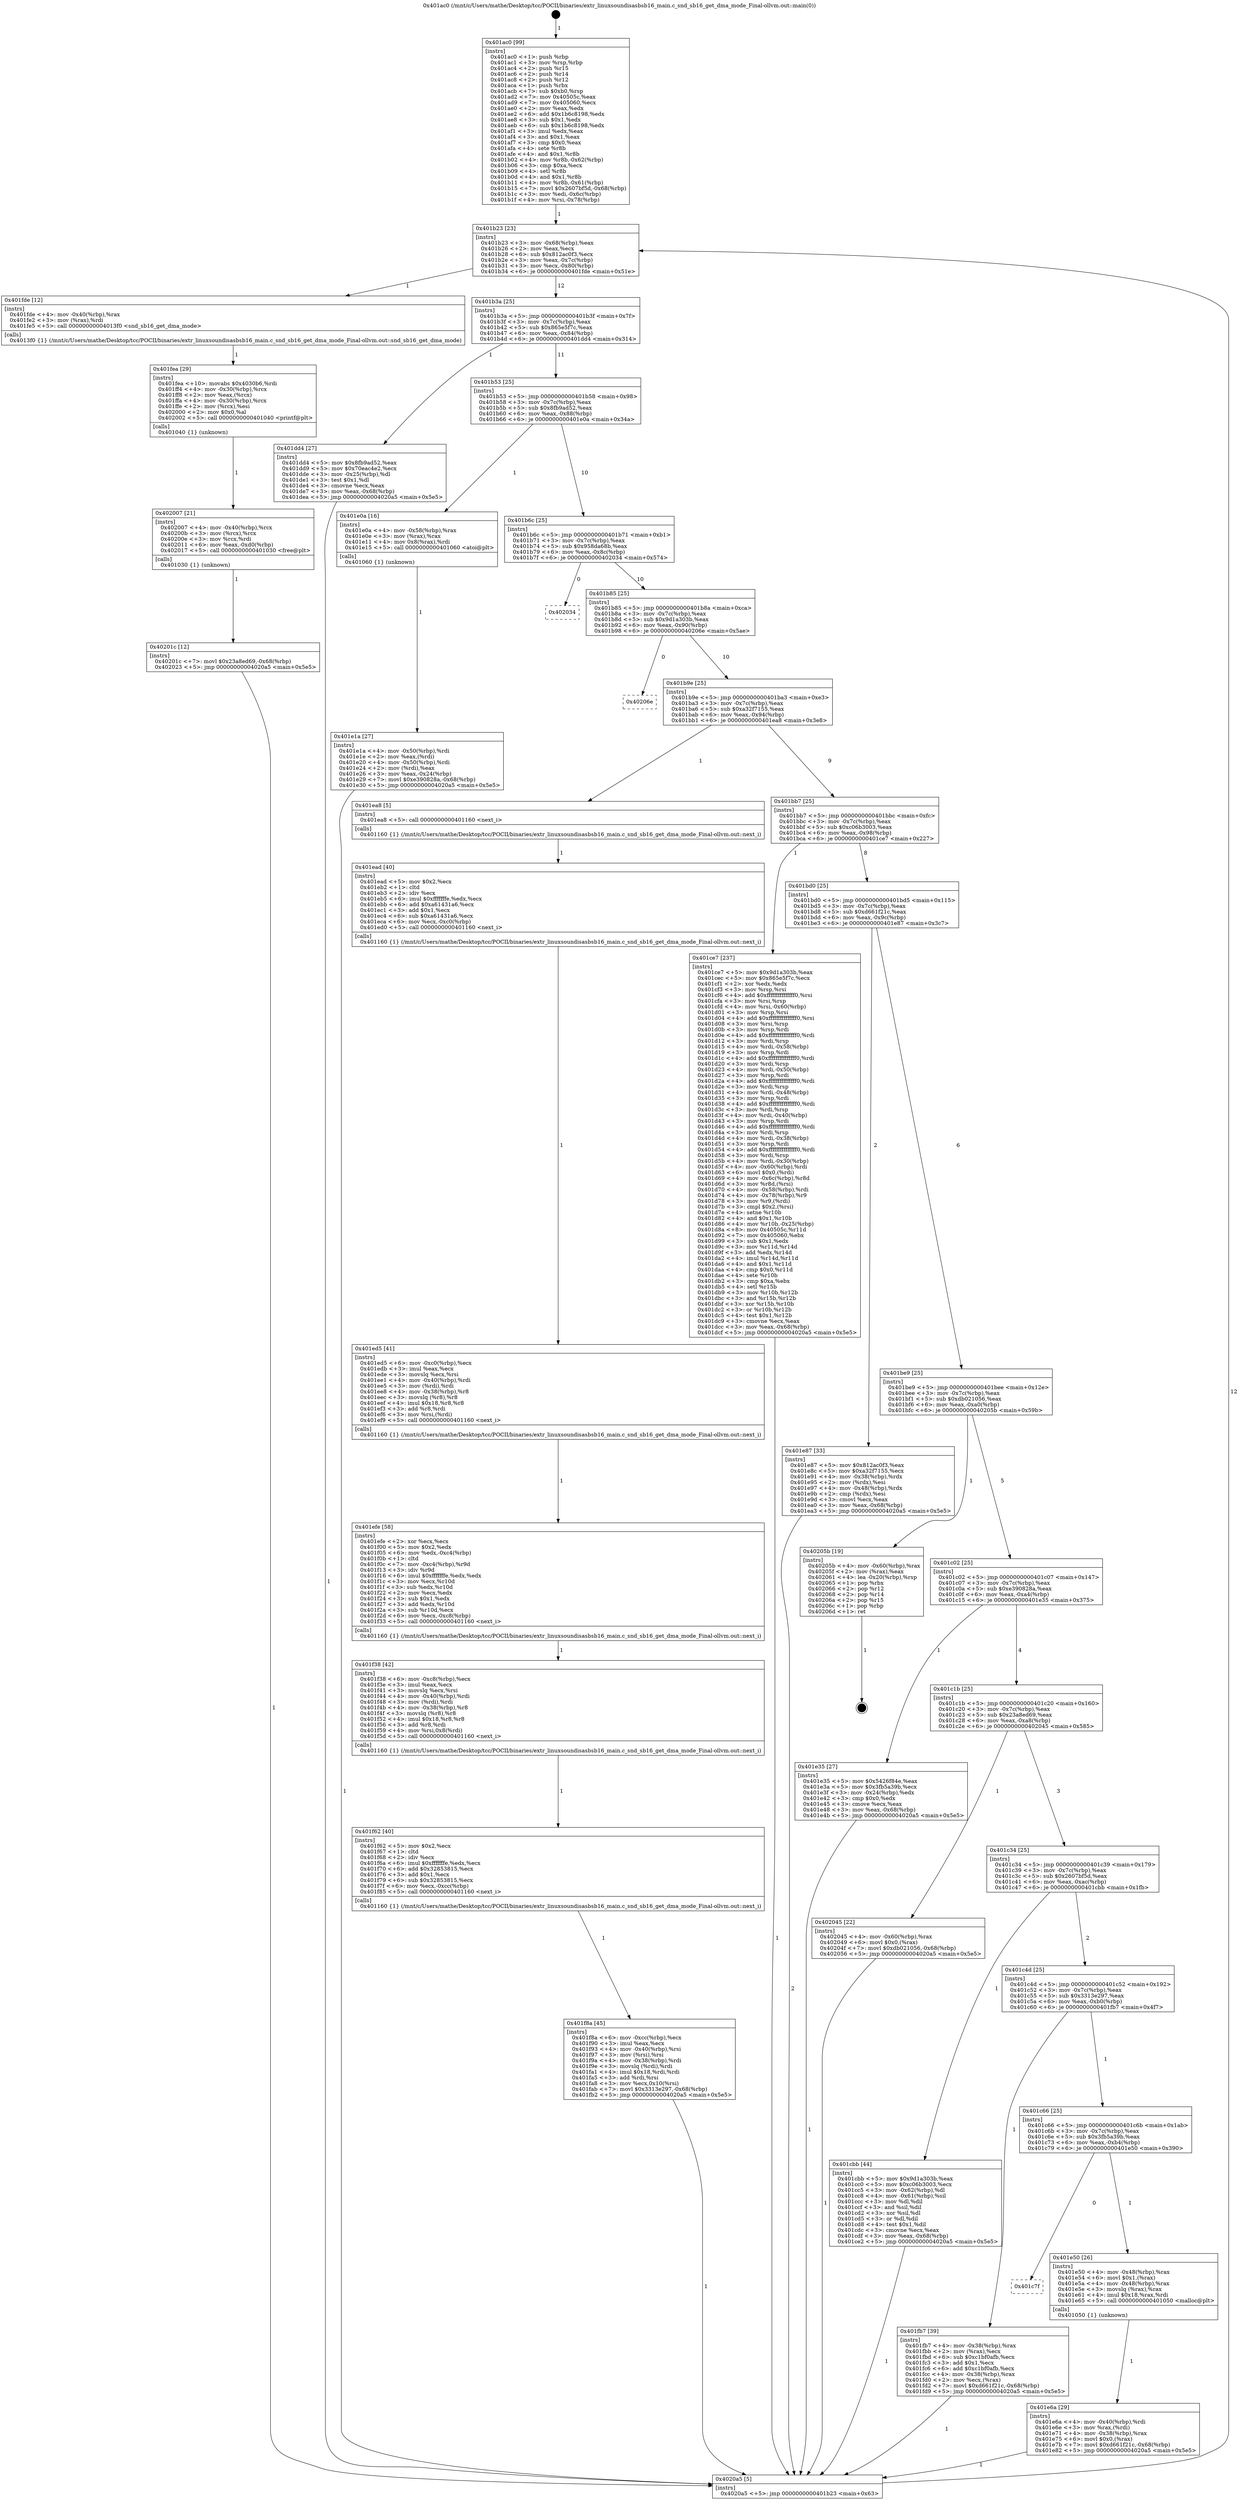 digraph "0x401ac0" {
  label = "0x401ac0 (/mnt/c/Users/mathe/Desktop/tcc/POCII/binaries/extr_linuxsoundisasbsb16_main.c_snd_sb16_get_dma_mode_Final-ollvm.out::main(0))"
  labelloc = "t"
  node[shape=record]

  Entry [label="",width=0.3,height=0.3,shape=circle,fillcolor=black,style=filled]
  "0x401b23" [label="{
     0x401b23 [23]\l
     | [instrs]\l
     &nbsp;&nbsp;0x401b23 \<+3\>: mov -0x68(%rbp),%eax\l
     &nbsp;&nbsp;0x401b26 \<+2\>: mov %eax,%ecx\l
     &nbsp;&nbsp;0x401b28 \<+6\>: sub $0x812ac0f3,%ecx\l
     &nbsp;&nbsp;0x401b2e \<+3\>: mov %eax,-0x7c(%rbp)\l
     &nbsp;&nbsp;0x401b31 \<+3\>: mov %ecx,-0x80(%rbp)\l
     &nbsp;&nbsp;0x401b34 \<+6\>: je 0000000000401fde \<main+0x51e\>\l
  }"]
  "0x401fde" [label="{
     0x401fde [12]\l
     | [instrs]\l
     &nbsp;&nbsp;0x401fde \<+4\>: mov -0x40(%rbp),%rax\l
     &nbsp;&nbsp;0x401fe2 \<+3\>: mov (%rax),%rdi\l
     &nbsp;&nbsp;0x401fe5 \<+5\>: call 00000000004013f0 \<snd_sb16_get_dma_mode\>\l
     | [calls]\l
     &nbsp;&nbsp;0x4013f0 \{1\} (/mnt/c/Users/mathe/Desktop/tcc/POCII/binaries/extr_linuxsoundisasbsb16_main.c_snd_sb16_get_dma_mode_Final-ollvm.out::snd_sb16_get_dma_mode)\l
  }"]
  "0x401b3a" [label="{
     0x401b3a [25]\l
     | [instrs]\l
     &nbsp;&nbsp;0x401b3a \<+5\>: jmp 0000000000401b3f \<main+0x7f\>\l
     &nbsp;&nbsp;0x401b3f \<+3\>: mov -0x7c(%rbp),%eax\l
     &nbsp;&nbsp;0x401b42 \<+5\>: sub $0x865e5f7c,%eax\l
     &nbsp;&nbsp;0x401b47 \<+6\>: mov %eax,-0x84(%rbp)\l
     &nbsp;&nbsp;0x401b4d \<+6\>: je 0000000000401dd4 \<main+0x314\>\l
  }"]
  Exit [label="",width=0.3,height=0.3,shape=circle,fillcolor=black,style=filled,peripheries=2]
  "0x401dd4" [label="{
     0x401dd4 [27]\l
     | [instrs]\l
     &nbsp;&nbsp;0x401dd4 \<+5\>: mov $0x8fb9ad52,%eax\l
     &nbsp;&nbsp;0x401dd9 \<+5\>: mov $0x70eac4e2,%ecx\l
     &nbsp;&nbsp;0x401dde \<+3\>: mov -0x25(%rbp),%dl\l
     &nbsp;&nbsp;0x401de1 \<+3\>: test $0x1,%dl\l
     &nbsp;&nbsp;0x401de4 \<+3\>: cmovne %ecx,%eax\l
     &nbsp;&nbsp;0x401de7 \<+3\>: mov %eax,-0x68(%rbp)\l
     &nbsp;&nbsp;0x401dea \<+5\>: jmp 00000000004020a5 \<main+0x5e5\>\l
  }"]
  "0x401b53" [label="{
     0x401b53 [25]\l
     | [instrs]\l
     &nbsp;&nbsp;0x401b53 \<+5\>: jmp 0000000000401b58 \<main+0x98\>\l
     &nbsp;&nbsp;0x401b58 \<+3\>: mov -0x7c(%rbp),%eax\l
     &nbsp;&nbsp;0x401b5b \<+5\>: sub $0x8fb9ad52,%eax\l
     &nbsp;&nbsp;0x401b60 \<+6\>: mov %eax,-0x88(%rbp)\l
     &nbsp;&nbsp;0x401b66 \<+6\>: je 0000000000401e0a \<main+0x34a\>\l
  }"]
  "0x40201c" [label="{
     0x40201c [12]\l
     | [instrs]\l
     &nbsp;&nbsp;0x40201c \<+7\>: movl $0x23a8ed69,-0x68(%rbp)\l
     &nbsp;&nbsp;0x402023 \<+5\>: jmp 00000000004020a5 \<main+0x5e5\>\l
  }"]
  "0x401e0a" [label="{
     0x401e0a [16]\l
     | [instrs]\l
     &nbsp;&nbsp;0x401e0a \<+4\>: mov -0x58(%rbp),%rax\l
     &nbsp;&nbsp;0x401e0e \<+3\>: mov (%rax),%rax\l
     &nbsp;&nbsp;0x401e11 \<+4\>: mov 0x8(%rax),%rdi\l
     &nbsp;&nbsp;0x401e15 \<+5\>: call 0000000000401060 \<atoi@plt\>\l
     | [calls]\l
     &nbsp;&nbsp;0x401060 \{1\} (unknown)\l
  }"]
  "0x401b6c" [label="{
     0x401b6c [25]\l
     | [instrs]\l
     &nbsp;&nbsp;0x401b6c \<+5\>: jmp 0000000000401b71 \<main+0xb1\>\l
     &nbsp;&nbsp;0x401b71 \<+3\>: mov -0x7c(%rbp),%eax\l
     &nbsp;&nbsp;0x401b74 \<+5\>: sub $0x958da68b,%eax\l
     &nbsp;&nbsp;0x401b79 \<+6\>: mov %eax,-0x8c(%rbp)\l
     &nbsp;&nbsp;0x401b7f \<+6\>: je 0000000000402034 \<main+0x574\>\l
  }"]
  "0x402007" [label="{
     0x402007 [21]\l
     | [instrs]\l
     &nbsp;&nbsp;0x402007 \<+4\>: mov -0x40(%rbp),%rcx\l
     &nbsp;&nbsp;0x40200b \<+3\>: mov (%rcx),%rcx\l
     &nbsp;&nbsp;0x40200e \<+3\>: mov %rcx,%rdi\l
     &nbsp;&nbsp;0x402011 \<+6\>: mov %eax,-0xd0(%rbp)\l
     &nbsp;&nbsp;0x402017 \<+5\>: call 0000000000401030 \<free@plt\>\l
     | [calls]\l
     &nbsp;&nbsp;0x401030 \{1\} (unknown)\l
  }"]
  "0x402034" [label="{
     0x402034\l
  }", style=dashed]
  "0x401b85" [label="{
     0x401b85 [25]\l
     | [instrs]\l
     &nbsp;&nbsp;0x401b85 \<+5\>: jmp 0000000000401b8a \<main+0xca\>\l
     &nbsp;&nbsp;0x401b8a \<+3\>: mov -0x7c(%rbp),%eax\l
     &nbsp;&nbsp;0x401b8d \<+5\>: sub $0x9d1a303b,%eax\l
     &nbsp;&nbsp;0x401b92 \<+6\>: mov %eax,-0x90(%rbp)\l
     &nbsp;&nbsp;0x401b98 \<+6\>: je 000000000040206e \<main+0x5ae\>\l
  }"]
  "0x401fea" [label="{
     0x401fea [29]\l
     | [instrs]\l
     &nbsp;&nbsp;0x401fea \<+10\>: movabs $0x4030b6,%rdi\l
     &nbsp;&nbsp;0x401ff4 \<+4\>: mov -0x30(%rbp),%rcx\l
     &nbsp;&nbsp;0x401ff8 \<+2\>: mov %eax,(%rcx)\l
     &nbsp;&nbsp;0x401ffa \<+4\>: mov -0x30(%rbp),%rcx\l
     &nbsp;&nbsp;0x401ffe \<+2\>: mov (%rcx),%esi\l
     &nbsp;&nbsp;0x402000 \<+2\>: mov $0x0,%al\l
     &nbsp;&nbsp;0x402002 \<+5\>: call 0000000000401040 \<printf@plt\>\l
     | [calls]\l
     &nbsp;&nbsp;0x401040 \{1\} (unknown)\l
  }"]
  "0x40206e" [label="{
     0x40206e\l
  }", style=dashed]
  "0x401b9e" [label="{
     0x401b9e [25]\l
     | [instrs]\l
     &nbsp;&nbsp;0x401b9e \<+5\>: jmp 0000000000401ba3 \<main+0xe3\>\l
     &nbsp;&nbsp;0x401ba3 \<+3\>: mov -0x7c(%rbp),%eax\l
     &nbsp;&nbsp;0x401ba6 \<+5\>: sub $0xa32f7155,%eax\l
     &nbsp;&nbsp;0x401bab \<+6\>: mov %eax,-0x94(%rbp)\l
     &nbsp;&nbsp;0x401bb1 \<+6\>: je 0000000000401ea8 \<main+0x3e8\>\l
  }"]
  "0x401f8a" [label="{
     0x401f8a [45]\l
     | [instrs]\l
     &nbsp;&nbsp;0x401f8a \<+6\>: mov -0xcc(%rbp),%ecx\l
     &nbsp;&nbsp;0x401f90 \<+3\>: imul %eax,%ecx\l
     &nbsp;&nbsp;0x401f93 \<+4\>: mov -0x40(%rbp),%rsi\l
     &nbsp;&nbsp;0x401f97 \<+3\>: mov (%rsi),%rsi\l
     &nbsp;&nbsp;0x401f9a \<+4\>: mov -0x38(%rbp),%rdi\l
     &nbsp;&nbsp;0x401f9e \<+3\>: movslq (%rdi),%rdi\l
     &nbsp;&nbsp;0x401fa1 \<+4\>: imul $0x18,%rdi,%rdi\l
     &nbsp;&nbsp;0x401fa5 \<+3\>: add %rdi,%rsi\l
     &nbsp;&nbsp;0x401fa8 \<+3\>: mov %ecx,0x10(%rsi)\l
     &nbsp;&nbsp;0x401fab \<+7\>: movl $0x3313e297,-0x68(%rbp)\l
     &nbsp;&nbsp;0x401fb2 \<+5\>: jmp 00000000004020a5 \<main+0x5e5\>\l
  }"]
  "0x401ea8" [label="{
     0x401ea8 [5]\l
     | [instrs]\l
     &nbsp;&nbsp;0x401ea8 \<+5\>: call 0000000000401160 \<next_i\>\l
     | [calls]\l
     &nbsp;&nbsp;0x401160 \{1\} (/mnt/c/Users/mathe/Desktop/tcc/POCII/binaries/extr_linuxsoundisasbsb16_main.c_snd_sb16_get_dma_mode_Final-ollvm.out::next_i)\l
  }"]
  "0x401bb7" [label="{
     0x401bb7 [25]\l
     | [instrs]\l
     &nbsp;&nbsp;0x401bb7 \<+5\>: jmp 0000000000401bbc \<main+0xfc\>\l
     &nbsp;&nbsp;0x401bbc \<+3\>: mov -0x7c(%rbp),%eax\l
     &nbsp;&nbsp;0x401bbf \<+5\>: sub $0xc06b3003,%eax\l
     &nbsp;&nbsp;0x401bc4 \<+6\>: mov %eax,-0x98(%rbp)\l
     &nbsp;&nbsp;0x401bca \<+6\>: je 0000000000401ce7 \<main+0x227\>\l
  }"]
  "0x401f62" [label="{
     0x401f62 [40]\l
     | [instrs]\l
     &nbsp;&nbsp;0x401f62 \<+5\>: mov $0x2,%ecx\l
     &nbsp;&nbsp;0x401f67 \<+1\>: cltd\l
     &nbsp;&nbsp;0x401f68 \<+2\>: idiv %ecx\l
     &nbsp;&nbsp;0x401f6a \<+6\>: imul $0xfffffffe,%edx,%ecx\l
     &nbsp;&nbsp;0x401f70 \<+6\>: add $0x32853815,%ecx\l
     &nbsp;&nbsp;0x401f76 \<+3\>: add $0x1,%ecx\l
     &nbsp;&nbsp;0x401f79 \<+6\>: sub $0x32853815,%ecx\l
     &nbsp;&nbsp;0x401f7f \<+6\>: mov %ecx,-0xcc(%rbp)\l
     &nbsp;&nbsp;0x401f85 \<+5\>: call 0000000000401160 \<next_i\>\l
     | [calls]\l
     &nbsp;&nbsp;0x401160 \{1\} (/mnt/c/Users/mathe/Desktop/tcc/POCII/binaries/extr_linuxsoundisasbsb16_main.c_snd_sb16_get_dma_mode_Final-ollvm.out::next_i)\l
  }"]
  "0x401ce7" [label="{
     0x401ce7 [237]\l
     | [instrs]\l
     &nbsp;&nbsp;0x401ce7 \<+5\>: mov $0x9d1a303b,%eax\l
     &nbsp;&nbsp;0x401cec \<+5\>: mov $0x865e5f7c,%ecx\l
     &nbsp;&nbsp;0x401cf1 \<+2\>: xor %edx,%edx\l
     &nbsp;&nbsp;0x401cf3 \<+3\>: mov %rsp,%rsi\l
     &nbsp;&nbsp;0x401cf6 \<+4\>: add $0xfffffffffffffff0,%rsi\l
     &nbsp;&nbsp;0x401cfa \<+3\>: mov %rsi,%rsp\l
     &nbsp;&nbsp;0x401cfd \<+4\>: mov %rsi,-0x60(%rbp)\l
     &nbsp;&nbsp;0x401d01 \<+3\>: mov %rsp,%rsi\l
     &nbsp;&nbsp;0x401d04 \<+4\>: add $0xfffffffffffffff0,%rsi\l
     &nbsp;&nbsp;0x401d08 \<+3\>: mov %rsi,%rsp\l
     &nbsp;&nbsp;0x401d0b \<+3\>: mov %rsp,%rdi\l
     &nbsp;&nbsp;0x401d0e \<+4\>: add $0xfffffffffffffff0,%rdi\l
     &nbsp;&nbsp;0x401d12 \<+3\>: mov %rdi,%rsp\l
     &nbsp;&nbsp;0x401d15 \<+4\>: mov %rdi,-0x58(%rbp)\l
     &nbsp;&nbsp;0x401d19 \<+3\>: mov %rsp,%rdi\l
     &nbsp;&nbsp;0x401d1c \<+4\>: add $0xfffffffffffffff0,%rdi\l
     &nbsp;&nbsp;0x401d20 \<+3\>: mov %rdi,%rsp\l
     &nbsp;&nbsp;0x401d23 \<+4\>: mov %rdi,-0x50(%rbp)\l
     &nbsp;&nbsp;0x401d27 \<+3\>: mov %rsp,%rdi\l
     &nbsp;&nbsp;0x401d2a \<+4\>: add $0xfffffffffffffff0,%rdi\l
     &nbsp;&nbsp;0x401d2e \<+3\>: mov %rdi,%rsp\l
     &nbsp;&nbsp;0x401d31 \<+4\>: mov %rdi,-0x48(%rbp)\l
     &nbsp;&nbsp;0x401d35 \<+3\>: mov %rsp,%rdi\l
     &nbsp;&nbsp;0x401d38 \<+4\>: add $0xfffffffffffffff0,%rdi\l
     &nbsp;&nbsp;0x401d3c \<+3\>: mov %rdi,%rsp\l
     &nbsp;&nbsp;0x401d3f \<+4\>: mov %rdi,-0x40(%rbp)\l
     &nbsp;&nbsp;0x401d43 \<+3\>: mov %rsp,%rdi\l
     &nbsp;&nbsp;0x401d46 \<+4\>: add $0xfffffffffffffff0,%rdi\l
     &nbsp;&nbsp;0x401d4a \<+3\>: mov %rdi,%rsp\l
     &nbsp;&nbsp;0x401d4d \<+4\>: mov %rdi,-0x38(%rbp)\l
     &nbsp;&nbsp;0x401d51 \<+3\>: mov %rsp,%rdi\l
     &nbsp;&nbsp;0x401d54 \<+4\>: add $0xfffffffffffffff0,%rdi\l
     &nbsp;&nbsp;0x401d58 \<+3\>: mov %rdi,%rsp\l
     &nbsp;&nbsp;0x401d5b \<+4\>: mov %rdi,-0x30(%rbp)\l
     &nbsp;&nbsp;0x401d5f \<+4\>: mov -0x60(%rbp),%rdi\l
     &nbsp;&nbsp;0x401d63 \<+6\>: movl $0x0,(%rdi)\l
     &nbsp;&nbsp;0x401d69 \<+4\>: mov -0x6c(%rbp),%r8d\l
     &nbsp;&nbsp;0x401d6d \<+3\>: mov %r8d,(%rsi)\l
     &nbsp;&nbsp;0x401d70 \<+4\>: mov -0x58(%rbp),%rdi\l
     &nbsp;&nbsp;0x401d74 \<+4\>: mov -0x78(%rbp),%r9\l
     &nbsp;&nbsp;0x401d78 \<+3\>: mov %r9,(%rdi)\l
     &nbsp;&nbsp;0x401d7b \<+3\>: cmpl $0x2,(%rsi)\l
     &nbsp;&nbsp;0x401d7e \<+4\>: setne %r10b\l
     &nbsp;&nbsp;0x401d82 \<+4\>: and $0x1,%r10b\l
     &nbsp;&nbsp;0x401d86 \<+4\>: mov %r10b,-0x25(%rbp)\l
     &nbsp;&nbsp;0x401d8a \<+8\>: mov 0x40505c,%r11d\l
     &nbsp;&nbsp;0x401d92 \<+7\>: mov 0x405060,%ebx\l
     &nbsp;&nbsp;0x401d99 \<+3\>: sub $0x1,%edx\l
     &nbsp;&nbsp;0x401d9c \<+3\>: mov %r11d,%r14d\l
     &nbsp;&nbsp;0x401d9f \<+3\>: add %edx,%r14d\l
     &nbsp;&nbsp;0x401da2 \<+4\>: imul %r14d,%r11d\l
     &nbsp;&nbsp;0x401da6 \<+4\>: and $0x1,%r11d\l
     &nbsp;&nbsp;0x401daa \<+4\>: cmp $0x0,%r11d\l
     &nbsp;&nbsp;0x401dae \<+4\>: sete %r10b\l
     &nbsp;&nbsp;0x401db2 \<+3\>: cmp $0xa,%ebx\l
     &nbsp;&nbsp;0x401db5 \<+4\>: setl %r15b\l
     &nbsp;&nbsp;0x401db9 \<+3\>: mov %r10b,%r12b\l
     &nbsp;&nbsp;0x401dbc \<+3\>: and %r15b,%r12b\l
     &nbsp;&nbsp;0x401dbf \<+3\>: xor %r15b,%r10b\l
     &nbsp;&nbsp;0x401dc2 \<+3\>: or %r10b,%r12b\l
     &nbsp;&nbsp;0x401dc5 \<+4\>: test $0x1,%r12b\l
     &nbsp;&nbsp;0x401dc9 \<+3\>: cmovne %ecx,%eax\l
     &nbsp;&nbsp;0x401dcc \<+3\>: mov %eax,-0x68(%rbp)\l
     &nbsp;&nbsp;0x401dcf \<+5\>: jmp 00000000004020a5 \<main+0x5e5\>\l
  }"]
  "0x401bd0" [label="{
     0x401bd0 [25]\l
     | [instrs]\l
     &nbsp;&nbsp;0x401bd0 \<+5\>: jmp 0000000000401bd5 \<main+0x115\>\l
     &nbsp;&nbsp;0x401bd5 \<+3\>: mov -0x7c(%rbp),%eax\l
     &nbsp;&nbsp;0x401bd8 \<+5\>: sub $0xd661f21c,%eax\l
     &nbsp;&nbsp;0x401bdd \<+6\>: mov %eax,-0x9c(%rbp)\l
     &nbsp;&nbsp;0x401be3 \<+6\>: je 0000000000401e87 \<main+0x3c7\>\l
  }"]
  "0x401f38" [label="{
     0x401f38 [42]\l
     | [instrs]\l
     &nbsp;&nbsp;0x401f38 \<+6\>: mov -0xc8(%rbp),%ecx\l
     &nbsp;&nbsp;0x401f3e \<+3\>: imul %eax,%ecx\l
     &nbsp;&nbsp;0x401f41 \<+3\>: movslq %ecx,%rsi\l
     &nbsp;&nbsp;0x401f44 \<+4\>: mov -0x40(%rbp),%rdi\l
     &nbsp;&nbsp;0x401f48 \<+3\>: mov (%rdi),%rdi\l
     &nbsp;&nbsp;0x401f4b \<+4\>: mov -0x38(%rbp),%r8\l
     &nbsp;&nbsp;0x401f4f \<+3\>: movslq (%r8),%r8\l
     &nbsp;&nbsp;0x401f52 \<+4\>: imul $0x18,%r8,%r8\l
     &nbsp;&nbsp;0x401f56 \<+3\>: add %r8,%rdi\l
     &nbsp;&nbsp;0x401f59 \<+4\>: mov %rsi,0x8(%rdi)\l
     &nbsp;&nbsp;0x401f5d \<+5\>: call 0000000000401160 \<next_i\>\l
     | [calls]\l
     &nbsp;&nbsp;0x401160 \{1\} (/mnt/c/Users/mathe/Desktop/tcc/POCII/binaries/extr_linuxsoundisasbsb16_main.c_snd_sb16_get_dma_mode_Final-ollvm.out::next_i)\l
  }"]
  "0x401e87" [label="{
     0x401e87 [33]\l
     | [instrs]\l
     &nbsp;&nbsp;0x401e87 \<+5\>: mov $0x812ac0f3,%eax\l
     &nbsp;&nbsp;0x401e8c \<+5\>: mov $0xa32f7155,%ecx\l
     &nbsp;&nbsp;0x401e91 \<+4\>: mov -0x38(%rbp),%rdx\l
     &nbsp;&nbsp;0x401e95 \<+2\>: mov (%rdx),%esi\l
     &nbsp;&nbsp;0x401e97 \<+4\>: mov -0x48(%rbp),%rdx\l
     &nbsp;&nbsp;0x401e9b \<+2\>: cmp (%rdx),%esi\l
     &nbsp;&nbsp;0x401e9d \<+3\>: cmovl %ecx,%eax\l
     &nbsp;&nbsp;0x401ea0 \<+3\>: mov %eax,-0x68(%rbp)\l
     &nbsp;&nbsp;0x401ea3 \<+5\>: jmp 00000000004020a5 \<main+0x5e5\>\l
  }"]
  "0x401be9" [label="{
     0x401be9 [25]\l
     | [instrs]\l
     &nbsp;&nbsp;0x401be9 \<+5\>: jmp 0000000000401bee \<main+0x12e\>\l
     &nbsp;&nbsp;0x401bee \<+3\>: mov -0x7c(%rbp),%eax\l
     &nbsp;&nbsp;0x401bf1 \<+5\>: sub $0xdb021056,%eax\l
     &nbsp;&nbsp;0x401bf6 \<+6\>: mov %eax,-0xa0(%rbp)\l
     &nbsp;&nbsp;0x401bfc \<+6\>: je 000000000040205b \<main+0x59b\>\l
  }"]
  "0x401efe" [label="{
     0x401efe [58]\l
     | [instrs]\l
     &nbsp;&nbsp;0x401efe \<+2\>: xor %ecx,%ecx\l
     &nbsp;&nbsp;0x401f00 \<+5\>: mov $0x2,%edx\l
     &nbsp;&nbsp;0x401f05 \<+6\>: mov %edx,-0xc4(%rbp)\l
     &nbsp;&nbsp;0x401f0b \<+1\>: cltd\l
     &nbsp;&nbsp;0x401f0c \<+7\>: mov -0xc4(%rbp),%r9d\l
     &nbsp;&nbsp;0x401f13 \<+3\>: idiv %r9d\l
     &nbsp;&nbsp;0x401f16 \<+6\>: imul $0xfffffffe,%edx,%edx\l
     &nbsp;&nbsp;0x401f1c \<+3\>: mov %ecx,%r10d\l
     &nbsp;&nbsp;0x401f1f \<+3\>: sub %edx,%r10d\l
     &nbsp;&nbsp;0x401f22 \<+2\>: mov %ecx,%edx\l
     &nbsp;&nbsp;0x401f24 \<+3\>: sub $0x1,%edx\l
     &nbsp;&nbsp;0x401f27 \<+3\>: add %edx,%r10d\l
     &nbsp;&nbsp;0x401f2a \<+3\>: sub %r10d,%ecx\l
     &nbsp;&nbsp;0x401f2d \<+6\>: mov %ecx,-0xc8(%rbp)\l
     &nbsp;&nbsp;0x401f33 \<+5\>: call 0000000000401160 \<next_i\>\l
     | [calls]\l
     &nbsp;&nbsp;0x401160 \{1\} (/mnt/c/Users/mathe/Desktop/tcc/POCII/binaries/extr_linuxsoundisasbsb16_main.c_snd_sb16_get_dma_mode_Final-ollvm.out::next_i)\l
  }"]
  "0x40205b" [label="{
     0x40205b [19]\l
     | [instrs]\l
     &nbsp;&nbsp;0x40205b \<+4\>: mov -0x60(%rbp),%rax\l
     &nbsp;&nbsp;0x40205f \<+2\>: mov (%rax),%eax\l
     &nbsp;&nbsp;0x402061 \<+4\>: lea -0x20(%rbp),%rsp\l
     &nbsp;&nbsp;0x402065 \<+1\>: pop %rbx\l
     &nbsp;&nbsp;0x402066 \<+2\>: pop %r12\l
     &nbsp;&nbsp;0x402068 \<+2\>: pop %r14\l
     &nbsp;&nbsp;0x40206a \<+2\>: pop %r15\l
     &nbsp;&nbsp;0x40206c \<+1\>: pop %rbp\l
     &nbsp;&nbsp;0x40206d \<+1\>: ret\l
  }"]
  "0x401c02" [label="{
     0x401c02 [25]\l
     | [instrs]\l
     &nbsp;&nbsp;0x401c02 \<+5\>: jmp 0000000000401c07 \<main+0x147\>\l
     &nbsp;&nbsp;0x401c07 \<+3\>: mov -0x7c(%rbp),%eax\l
     &nbsp;&nbsp;0x401c0a \<+5\>: sub $0xe390828a,%eax\l
     &nbsp;&nbsp;0x401c0f \<+6\>: mov %eax,-0xa4(%rbp)\l
     &nbsp;&nbsp;0x401c15 \<+6\>: je 0000000000401e35 \<main+0x375\>\l
  }"]
  "0x401ed5" [label="{
     0x401ed5 [41]\l
     | [instrs]\l
     &nbsp;&nbsp;0x401ed5 \<+6\>: mov -0xc0(%rbp),%ecx\l
     &nbsp;&nbsp;0x401edb \<+3\>: imul %eax,%ecx\l
     &nbsp;&nbsp;0x401ede \<+3\>: movslq %ecx,%rsi\l
     &nbsp;&nbsp;0x401ee1 \<+4\>: mov -0x40(%rbp),%rdi\l
     &nbsp;&nbsp;0x401ee5 \<+3\>: mov (%rdi),%rdi\l
     &nbsp;&nbsp;0x401ee8 \<+4\>: mov -0x38(%rbp),%r8\l
     &nbsp;&nbsp;0x401eec \<+3\>: movslq (%r8),%r8\l
     &nbsp;&nbsp;0x401eef \<+4\>: imul $0x18,%r8,%r8\l
     &nbsp;&nbsp;0x401ef3 \<+3\>: add %r8,%rdi\l
     &nbsp;&nbsp;0x401ef6 \<+3\>: mov %rsi,(%rdi)\l
     &nbsp;&nbsp;0x401ef9 \<+5\>: call 0000000000401160 \<next_i\>\l
     | [calls]\l
     &nbsp;&nbsp;0x401160 \{1\} (/mnt/c/Users/mathe/Desktop/tcc/POCII/binaries/extr_linuxsoundisasbsb16_main.c_snd_sb16_get_dma_mode_Final-ollvm.out::next_i)\l
  }"]
  "0x401e35" [label="{
     0x401e35 [27]\l
     | [instrs]\l
     &nbsp;&nbsp;0x401e35 \<+5\>: mov $0x5426f84e,%eax\l
     &nbsp;&nbsp;0x401e3a \<+5\>: mov $0x3fb5a39b,%ecx\l
     &nbsp;&nbsp;0x401e3f \<+3\>: mov -0x24(%rbp),%edx\l
     &nbsp;&nbsp;0x401e42 \<+3\>: cmp $0x0,%edx\l
     &nbsp;&nbsp;0x401e45 \<+3\>: cmove %ecx,%eax\l
     &nbsp;&nbsp;0x401e48 \<+3\>: mov %eax,-0x68(%rbp)\l
     &nbsp;&nbsp;0x401e4b \<+5\>: jmp 00000000004020a5 \<main+0x5e5\>\l
  }"]
  "0x401c1b" [label="{
     0x401c1b [25]\l
     | [instrs]\l
     &nbsp;&nbsp;0x401c1b \<+5\>: jmp 0000000000401c20 \<main+0x160\>\l
     &nbsp;&nbsp;0x401c20 \<+3\>: mov -0x7c(%rbp),%eax\l
     &nbsp;&nbsp;0x401c23 \<+5\>: sub $0x23a8ed69,%eax\l
     &nbsp;&nbsp;0x401c28 \<+6\>: mov %eax,-0xa8(%rbp)\l
     &nbsp;&nbsp;0x401c2e \<+6\>: je 0000000000402045 \<main+0x585\>\l
  }"]
  "0x401ead" [label="{
     0x401ead [40]\l
     | [instrs]\l
     &nbsp;&nbsp;0x401ead \<+5\>: mov $0x2,%ecx\l
     &nbsp;&nbsp;0x401eb2 \<+1\>: cltd\l
     &nbsp;&nbsp;0x401eb3 \<+2\>: idiv %ecx\l
     &nbsp;&nbsp;0x401eb5 \<+6\>: imul $0xfffffffe,%edx,%ecx\l
     &nbsp;&nbsp;0x401ebb \<+6\>: add $0xa61431a6,%ecx\l
     &nbsp;&nbsp;0x401ec1 \<+3\>: add $0x1,%ecx\l
     &nbsp;&nbsp;0x401ec4 \<+6\>: sub $0xa61431a6,%ecx\l
     &nbsp;&nbsp;0x401eca \<+6\>: mov %ecx,-0xc0(%rbp)\l
     &nbsp;&nbsp;0x401ed0 \<+5\>: call 0000000000401160 \<next_i\>\l
     | [calls]\l
     &nbsp;&nbsp;0x401160 \{1\} (/mnt/c/Users/mathe/Desktop/tcc/POCII/binaries/extr_linuxsoundisasbsb16_main.c_snd_sb16_get_dma_mode_Final-ollvm.out::next_i)\l
  }"]
  "0x402045" [label="{
     0x402045 [22]\l
     | [instrs]\l
     &nbsp;&nbsp;0x402045 \<+4\>: mov -0x60(%rbp),%rax\l
     &nbsp;&nbsp;0x402049 \<+6\>: movl $0x0,(%rax)\l
     &nbsp;&nbsp;0x40204f \<+7\>: movl $0xdb021056,-0x68(%rbp)\l
     &nbsp;&nbsp;0x402056 \<+5\>: jmp 00000000004020a5 \<main+0x5e5\>\l
  }"]
  "0x401c34" [label="{
     0x401c34 [25]\l
     | [instrs]\l
     &nbsp;&nbsp;0x401c34 \<+5\>: jmp 0000000000401c39 \<main+0x179\>\l
     &nbsp;&nbsp;0x401c39 \<+3\>: mov -0x7c(%rbp),%eax\l
     &nbsp;&nbsp;0x401c3c \<+5\>: sub $0x2607bf5d,%eax\l
     &nbsp;&nbsp;0x401c41 \<+6\>: mov %eax,-0xac(%rbp)\l
     &nbsp;&nbsp;0x401c47 \<+6\>: je 0000000000401cbb \<main+0x1fb\>\l
  }"]
  "0x401e6a" [label="{
     0x401e6a [29]\l
     | [instrs]\l
     &nbsp;&nbsp;0x401e6a \<+4\>: mov -0x40(%rbp),%rdi\l
     &nbsp;&nbsp;0x401e6e \<+3\>: mov %rax,(%rdi)\l
     &nbsp;&nbsp;0x401e71 \<+4\>: mov -0x38(%rbp),%rax\l
     &nbsp;&nbsp;0x401e75 \<+6\>: movl $0x0,(%rax)\l
     &nbsp;&nbsp;0x401e7b \<+7\>: movl $0xd661f21c,-0x68(%rbp)\l
     &nbsp;&nbsp;0x401e82 \<+5\>: jmp 00000000004020a5 \<main+0x5e5\>\l
  }"]
  "0x401cbb" [label="{
     0x401cbb [44]\l
     | [instrs]\l
     &nbsp;&nbsp;0x401cbb \<+5\>: mov $0x9d1a303b,%eax\l
     &nbsp;&nbsp;0x401cc0 \<+5\>: mov $0xc06b3003,%ecx\l
     &nbsp;&nbsp;0x401cc5 \<+3\>: mov -0x62(%rbp),%dl\l
     &nbsp;&nbsp;0x401cc8 \<+4\>: mov -0x61(%rbp),%sil\l
     &nbsp;&nbsp;0x401ccc \<+3\>: mov %dl,%dil\l
     &nbsp;&nbsp;0x401ccf \<+3\>: and %sil,%dil\l
     &nbsp;&nbsp;0x401cd2 \<+3\>: xor %sil,%dl\l
     &nbsp;&nbsp;0x401cd5 \<+3\>: or %dl,%dil\l
     &nbsp;&nbsp;0x401cd8 \<+4\>: test $0x1,%dil\l
     &nbsp;&nbsp;0x401cdc \<+3\>: cmovne %ecx,%eax\l
     &nbsp;&nbsp;0x401cdf \<+3\>: mov %eax,-0x68(%rbp)\l
     &nbsp;&nbsp;0x401ce2 \<+5\>: jmp 00000000004020a5 \<main+0x5e5\>\l
  }"]
  "0x401c4d" [label="{
     0x401c4d [25]\l
     | [instrs]\l
     &nbsp;&nbsp;0x401c4d \<+5\>: jmp 0000000000401c52 \<main+0x192\>\l
     &nbsp;&nbsp;0x401c52 \<+3\>: mov -0x7c(%rbp),%eax\l
     &nbsp;&nbsp;0x401c55 \<+5\>: sub $0x3313e297,%eax\l
     &nbsp;&nbsp;0x401c5a \<+6\>: mov %eax,-0xb0(%rbp)\l
     &nbsp;&nbsp;0x401c60 \<+6\>: je 0000000000401fb7 \<main+0x4f7\>\l
  }"]
  "0x4020a5" [label="{
     0x4020a5 [5]\l
     | [instrs]\l
     &nbsp;&nbsp;0x4020a5 \<+5\>: jmp 0000000000401b23 \<main+0x63\>\l
  }"]
  "0x401ac0" [label="{
     0x401ac0 [99]\l
     | [instrs]\l
     &nbsp;&nbsp;0x401ac0 \<+1\>: push %rbp\l
     &nbsp;&nbsp;0x401ac1 \<+3\>: mov %rsp,%rbp\l
     &nbsp;&nbsp;0x401ac4 \<+2\>: push %r15\l
     &nbsp;&nbsp;0x401ac6 \<+2\>: push %r14\l
     &nbsp;&nbsp;0x401ac8 \<+2\>: push %r12\l
     &nbsp;&nbsp;0x401aca \<+1\>: push %rbx\l
     &nbsp;&nbsp;0x401acb \<+7\>: sub $0xb0,%rsp\l
     &nbsp;&nbsp;0x401ad2 \<+7\>: mov 0x40505c,%eax\l
     &nbsp;&nbsp;0x401ad9 \<+7\>: mov 0x405060,%ecx\l
     &nbsp;&nbsp;0x401ae0 \<+2\>: mov %eax,%edx\l
     &nbsp;&nbsp;0x401ae2 \<+6\>: add $0x1b6c8198,%edx\l
     &nbsp;&nbsp;0x401ae8 \<+3\>: sub $0x1,%edx\l
     &nbsp;&nbsp;0x401aeb \<+6\>: sub $0x1b6c8198,%edx\l
     &nbsp;&nbsp;0x401af1 \<+3\>: imul %edx,%eax\l
     &nbsp;&nbsp;0x401af4 \<+3\>: and $0x1,%eax\l
     &nbsp;&nbsp;0x401af7 \<+3\>: cmp $0x0,%eax\l
     &nbsp;&nbsp;0x401afa \<+4\>: sete %r8b\l
     &nbsp;&nbsp;0x401afe \<+4\>: and $0x1,%r8b\l
     &nbsp;&nbsp;0x401b02 \<+4\>: mov %r8b,-0x62(%rbp)\l
     &nbsp;&nbsp;0x401b06 \<+3\>: cmp $0xa,%ecx\l
     &nbsp;&nbsp;0x401b09 \<+4\>: setl %r8b\l
     &nbsp;&nbsp;0x401b0d \<+4\>: and $0x1,%r8b\l
     &nbsp;&nbsp;0x401b11 \<+4\>: mov %r8b,-0x61(%rbp)\l
     &nbsp;&nbsp;0x401b15 \<+7\>: movl $0x2607bf5d,-0x68(%rbp)\l
     &nbsp;&nbsp;0x401b1c \<+3\>: mov %edi,-0x6c(%rbp)\l
     &nbsp;&nbsp;0x401b1f \<+4\>: mov %rsi,-0x78(%rbp)\l
  }"]
  "0x401c7f" [label="{
     0x401c7f\l
  }", style=dashed]
  "0x401e1a" [label="{
     0x401e1a [27]\l
     | [instrs]\l
     &nbsp;&nbsp;0x401e1a \<+4\>: mov -0x50(%rbp),%rdi\l
     &nbsp;&nbsp;0x401e1e \<+2\>: mov %eax,(%rdi)\l
     &nbsp;&nbsp;0x401e20 \<+4\>: mov -0x50(%rbp),%rdi\l
     &nbsp;&nbsp;0x401e24 \<+2\>: mov (%rdi),%eax\l
     &nbsp;&nbsp;0x401e26 \<+3\>: mov %eax,-0x24(%rbp)\l
     &nbsp;&nbsp;0x401e29 \<+7\>: movl $0xe390828a,-0x68(%rbp)\l
     &nbsp;&nbsp;0x401e30 \<+5\>: jmp 00000000004020a5 \<main+0x5e5\>\l
  }"]
  "0x401e50" [label="{
     0x401e50 [26]\l
     | [instrs]\l
     &nbsp;&nbsp;0x401e50 \<+4\>: mov -0x48(%rbp),%rax\l
     &nbsp;&nbsp;0x401e54 \<+6\>: movl $0x1,(%rax)\l
     &nbsp;&nbsp;0x401e5a \<+4\>: mov -0x48(%rbp),%rax\l
     &nbsp;&nbsp;0x401e5e \<+3\>: movslq (%rax),%rax\l
     &nbsp;&nbsp;0x401e61 \<+4\>: imul $0x18,%rax,%rdi\l
     &nbsp;&nbsp;0x401e65 \<+5\>: call 0000000000401050 \<malloc@plt\>\l
     | [calls]\l
     &nbsp;&nbsp;0x401050 \{1\} (unknown)\l
  }"]
  "0x401fb7" [label="{
     0x401fb7 [39]\l
     | [instrs]\l
     &nbsp;&nbsp;0x401fb7 \<+4\>: mov -0x38(%rbp),%rax\l
     &nbsp;&nbsp;0x401fbb \<+2\>: mov (%rax),%ecx\l
     &nbsp;&nbsp;0x401fbd \<+6\>: sub $0xc1bf0afb,%ecx\l
     &nbsp;&nbsp;0x401fc3 \<+3\>: add $0x1,%ecx\l
     &nbsp;&nbsp;0x401fc6 \<+6\>: add $0xc1bf0afb,%ecx\l
     &nbsp;&nbsp;0x401fcc \<+4\>: mov -0x38(%rbp),%rax\l
     &nbsp;&nbsp;0x401fd0 \<+2\>: mov %ecx,(%rax)\l
     &nbsp;&nbsp;0x401fd2 \<+7\>: movl $0xd661f21c,-0x68(%rbp)\l
     &nbsp;&nbsp;0x401fd9 \<+5\>: jmp 00000000004020a5 \<main+0x5e5\>\l
  }"]
  "0x401c66" [label="{
     0x401c66 [25]\l
     | [instrs]\l
     &nbsp;&nbsp;0x401c66 \<+5\>: jmp 0000000000401c6b \<main+0x1ab\>\l
     &nbsp;&nbsp;0x401c6b \<+3\>: mov -0x7c(%rbp),%eax\l
     &nbsp;&nbsp;0x401c6e \<+5\>: sub $0x3fb5a39b,%eax\l
     &nbsp;&nbsp;0x401c73 \<+6\>: mov %eax,-0xb4(%rbp)\l
     &nbsp;&nbsp;0x401c79 \<+6\>: je 0000000000401e50 \<main+0x390\>\l
  }"]
  Entry -> "0x401ac0" [label=" 1"]
  "0x401b23" -> "0x401fde" [label=" 1"]
  "0x401b23" -> "0x401b3a" [label=" 12"]
  "0x40205b" -> Exit [label=" 1"]
  "0x401b3a" -> "0x401dd4" [label=" 1"]
  "0x401b3a" -> "0x401b53" [label=" 11"]
  "0x402045" -> "0x4020a5" [label=" 1"]
  "0x401b53" -> "0x401e0a" [label=" 1"]
  "0x401b53" -> "0x401b6c" [label=" 10"]
  "0x40201c" -> "0x4020a5" [label=" 1"]
  "0x401b6c" -> "0x402034" [label=" 0"]
  "0x401b6c" -> "0x401b85" [label=" 10"]
  "0x402007" -> "0x40201c" [label=" 1"]
  "0x401b85" -> "0x40206e" [label=" 0"]
  "0x401b85" -> "0x401b9e" [label=" 10"]
  "0x401fea" -> "0x402007" [label=" 1"]
  "0x401b9e" -> "0x401ea8" [label=" 1"]
  "0x401b9e" -> "0x401bb7" [label=" 9"]
  "0x401fde" -> "0x401fea" [label=" 1"]
  "0x401bb7" -> "0x401ce7" [label=" 1"]
  "0x401bb7" -> "0x401bd0" [label=" 8"]
  "0x401fb7" -> "0x4020a5" [label=" 1"]
  "0x401bd0" -> "0x401e87" [label=" 2"]
  "0x401bd0" -> "0x401be9" [label=" 6"]
  "0x401f8a" -> "0x4020a5" [label=" 1"]
  "0x401be9" -> "0x40205b" [label=" 1"]
  "0x401be9" -> "0x401c02" [label=" 5"]
  "0x401f62" -> "0x401f8a" [label=" 1"]
  "0x401c02" -> "0x401e35" [label=" 1"]
  "0x401c02" -> "0x401c1b" [label=" 4"]
  "0x401f38" -> "0x401f62" [label=" 1"]
  "0x401c1b" -> "0x402045" [label=" 1"]
  "0x401c1b" -> "0x401c34" [label=" 3"]
  "0x401efe" -> "0x401f38" [label=" 1"]
  "0x401c34" -> "0x401cbb" [label=" 1"]
  "0x401c34" -> "0x401c4d" [label=" 2"]
  "0x401cbb" -> "0x4020a5" [label=" 1"]
  "0x401ac0" -> "0x401b23" [label=" 1"]
  "0x4020a5" -> "0x401b23" [label=" 12"]
  "0x401ed5" -> "0x401efe" [label=" 1"]
  "0x401ce7" -> "0x4020a5" [label=" 1"]
  "0x401dd4" -> "0x4020a5" [label=" 1"]
  "0x401e0a" -> "0x401e1a" [label=" 1"]
  "0x401e1a" -> "0x4020a5" [label=" 1"]
  "0x401e35" -> "0x4020a5" [label=" 1"]
  "0x401ead" -> "0x401ed5" [label=" 1"]
  "0x401c4d" -> "0x401fb7" [label=" 1"]
  "0x401c4d" -> "0x401c66" [label=" 1"]
  "0x401ea8" -> "0x401ead" [label=" 1"]
  "0x401c66" -> "0x401e50" [label=" 1"]
  "0x401c66" -> "0x401c7f" [label=" 0"]
  "0x401e50" -> "0x401e6a" [label=" 1"]
  "0x401e6a" -> "0x4020a5" [label=" 1"]
  "0x401e87" -> "0x4020a5" [label=" 2"]
}
